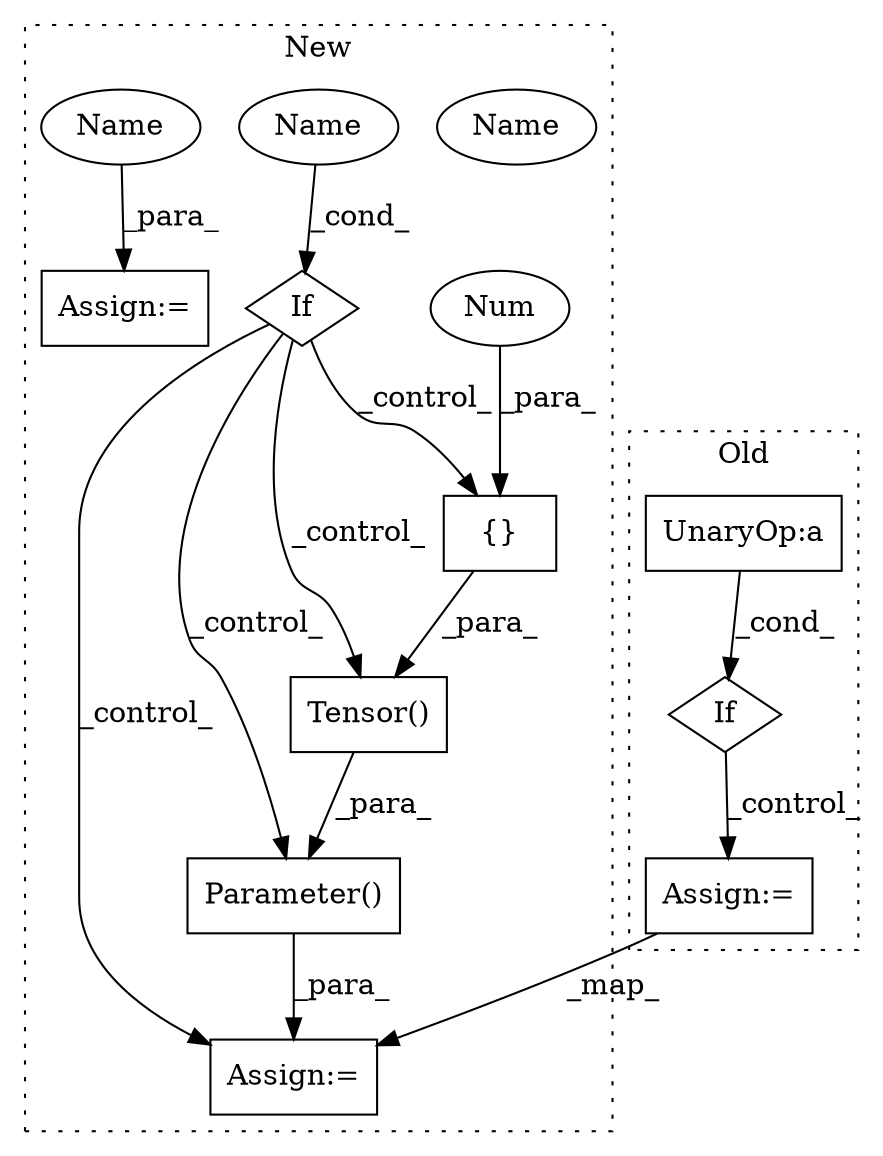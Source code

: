 digraph G {
subgraph cluster0 {
1 [label="If" a="96" s="2150,2161" l="3,14" shape="diamond"];
3 [label="Assign:=" a="68" s="2198" l="3" shape="box"];
7 [label="UnaryOp:a" a="61" s="2153" l="8" shape="box"];
label = "Old";
style="dotted";
}
subgraph cluster1 {
2 [label="Tensor()" a="75" s="2245,2261" l="13,1" shape="box"];
4 [label="Assign:=" a="68" s="2229" l="3" shape="box"];
5 [label="Parameter()" a="75" s="2232,2262" l="13,1" shape="box"];
6 [label="If" a="96" s="2120,2127" l="3,14" shape="diamond"];
8 [label="{}" a="59" s="2258,2260" l="1,0" shape="box"];
9 [label="Name" a="87" s="2123" l="4" shape="ellipse"];
10 [label="Num" a="76" s="2259" l="1" shape="ellipse"];
11 [label="Assign:=" a="68" s="1995" l="3" shape="box"];
12 [label="Name" a="87" s="2123" l="4" shape="ellipse"];
13 [label="Name" a="87" s="1998" l="4" shape="ellipse"];
label = "New";
style="dotted";
}
1 -> 3 [label="_control_"];
2 -> 5 [label="_para_"];
3 -> 4 [label="_map_"];
5 -> 4 [label="_para_"];
6 -> 2 [label="_control_"];
6 -> 8 [label="_control_"];
6 -> 5 [label="_control_"];
6 -> 4 [label="_control_"];
7 -> 1 [label="_cond_"];
8 -> 2 [label="_para_"];
10 -> 8 [label="_para_"];
12 -> 6 [label="_cond_"];
13 -> 11 [label="_para_"];
}